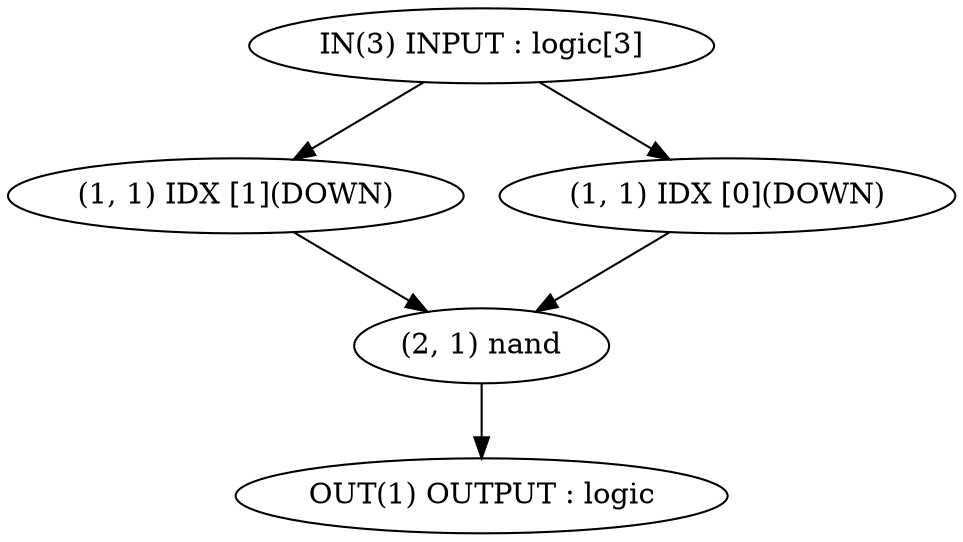 // LOG : Starting NetList 
// LOG : Failure Interpreting
digraph G {
5 [label="(1, 1) IDX [1](DOWN)"];
4 [label="(1, 1) IDX [0](DOWN)"];
2 [label="IN(3) INPUT : logic[3]"];
1 [label="OUT(1) OUTPUT : logic"];
3 [label="(2, 1) nand"];
	2 -> 5;
	2 -> 4;
	4 -> 3;
	5 -> 3;
	3 -> 1;
}

//because:
// Vertex 2
//  has expected degree OUT 3
//  but we found degree OUT 2

